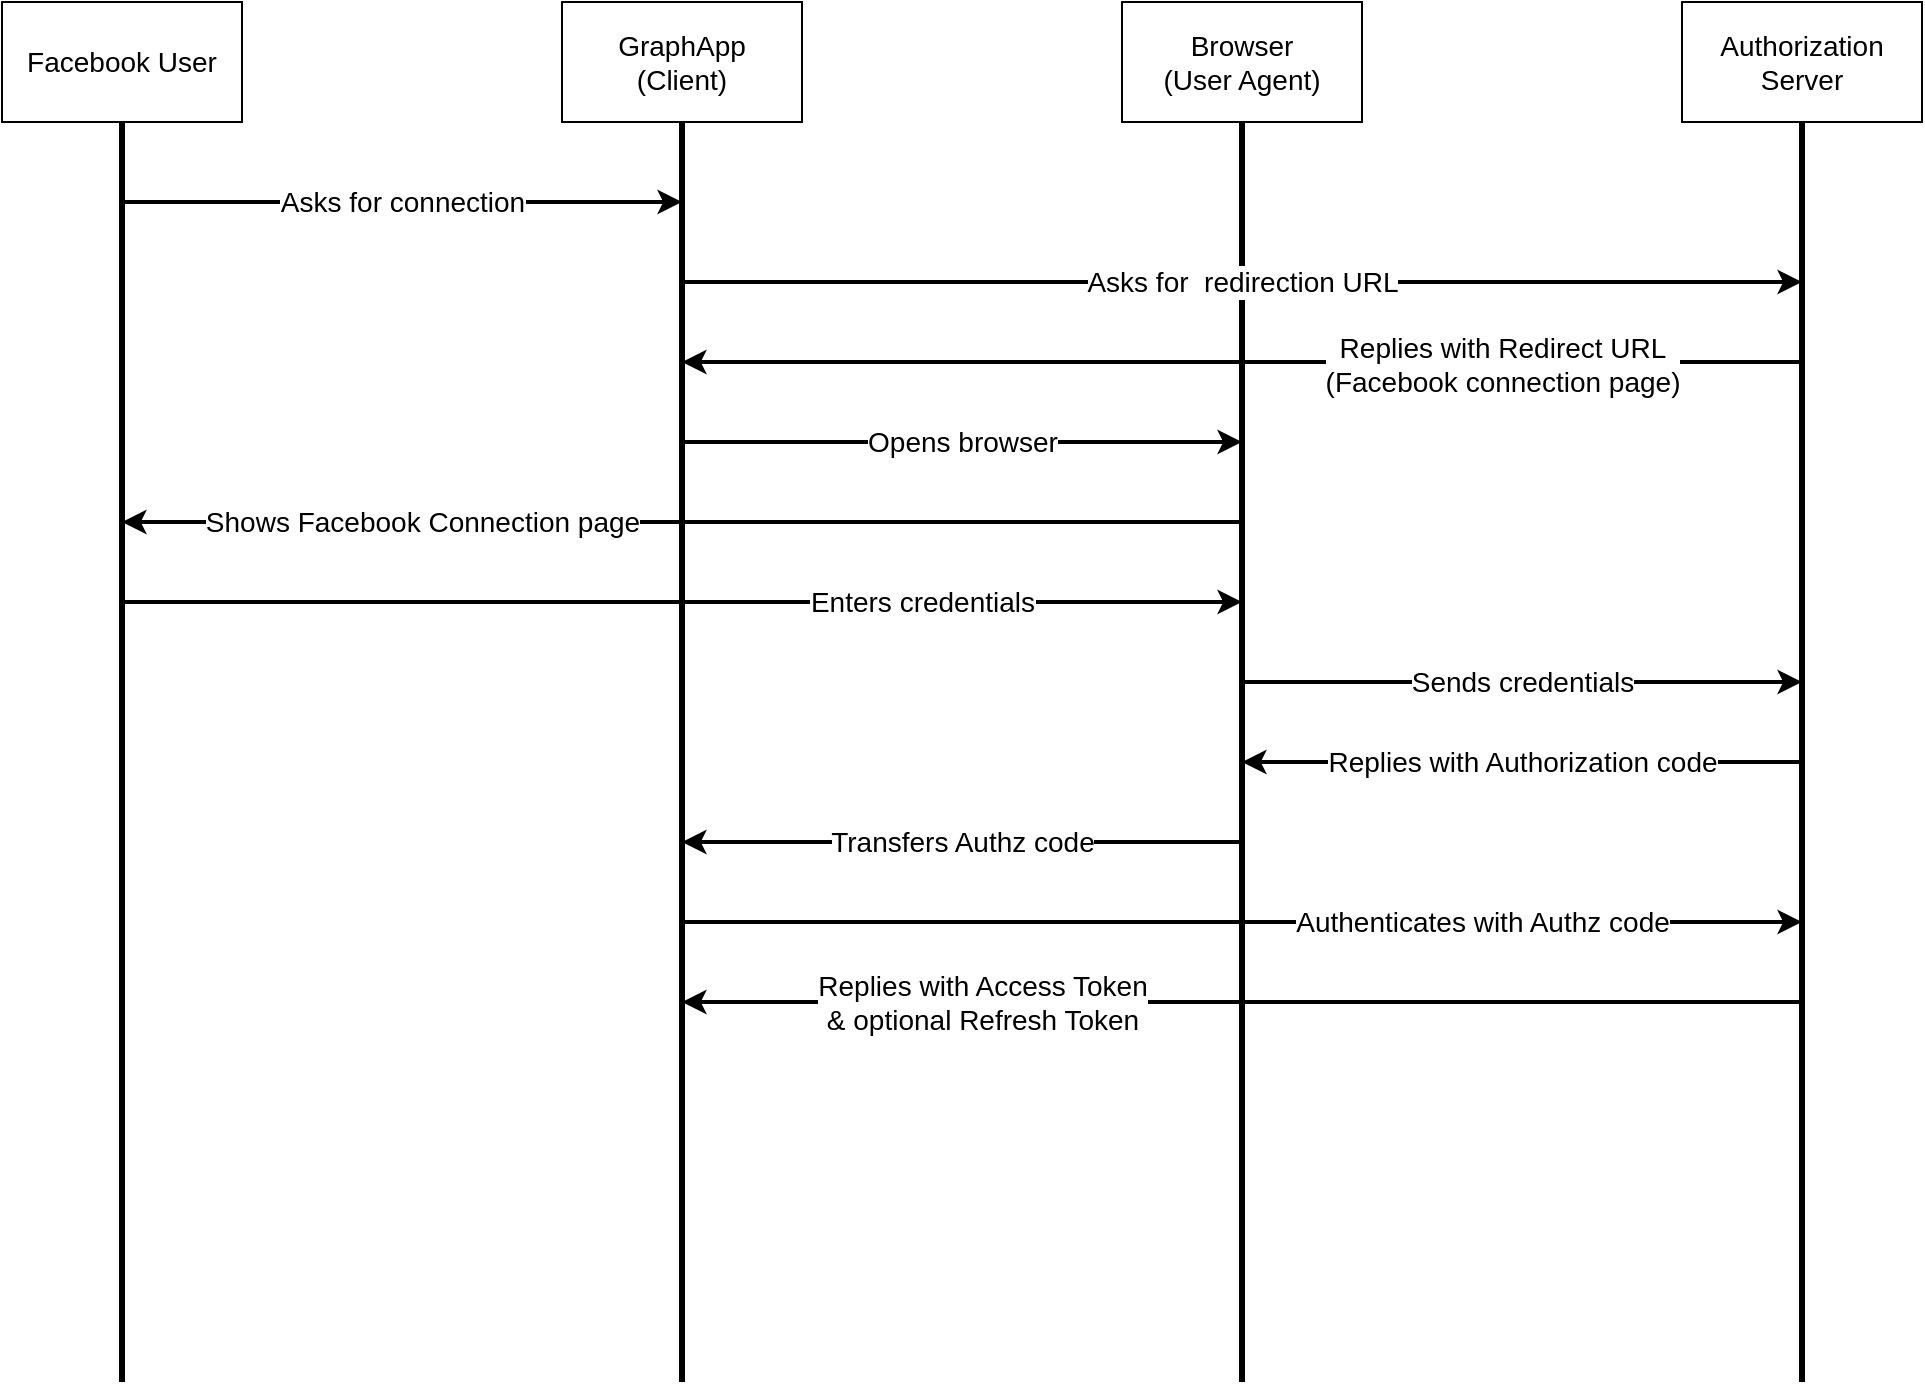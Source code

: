 <mxfile version="20.6.1" type="github">
  <diagram id="kgpKYQtTHZ0yAKxKKP6v" name="Page-1">
    <mxGraphModel dx="1301" dy="839" grid="1" gridSize="10" guides="1" tooltips="1" connect="1" arrows="1" fold="1" page="1" pageScale="1" pageWidth="1169" pageHeight="827" math="0" shadow="0">
      <root>
        <mxCell id="0" />
        <mxCell id="1" parent="0" />
        <mxCell id="yCl33F0Dx31L52aOU04u-2" value="" style="endArrow=none;html=1;rounded=0;strokeWidth=3;fontSize=14;" edge="1" parent="1" target="yCl33F0Dx31L52aOU04u-6">
          <mxGeometry width="50" height="50" relative="1" as="geometry">
            <mxPoint x="400" y="750" as="sourcePoint" />
            <mxPoint x="400" y="120" as="targetPoint" />
          </mxGeometry>
        </mxCell>
        <mxCell id="yCl33F0Dx31L52aOU04u-3" value="" style="endArrow=none;html=1;rounded=0;strokeWidth=3;fontSize=14;" edge="1" parent="1" target="yCl33F0Dx31L52aOU04u-5">
          <mxGeometry width="50" height="50" relative="1" as="geometry">
            <mxPoint x="120" y="750" as="sourcePoint" />
            <mxPoint x="120" y="120" as="targetPoint" />
          </mxGeometry>
        </mxCell>
        <mxCell id="yCl33F0Dx31L52aOU04u-4" value="" style="endArrow=none;html=1;rounded=0;strokeWidth=3;fontSize=14;" edge="1" parent="1" target="yCl33F0Dx31L52aOU04u-7">
          <mxGeometry width="50" height="50" relative="1" as="geometry">
            <mxPoint x="680" y="750" as="sourcePoint" />
            <mxPoint x="680" y="120" as="targetPoint" />
          </mxGeometry>
        </mxCell>
        <mxCell id="yCl33F0Dx31L52aOU04u-5" value="Facebook User " style="rounded=0;whiteSpace=wrap;html=1;fontSize=14;" vertex="1" parent="1">
          <mxGeometry x="60" y="60" width="120" height="60" as="geometry" />
        </mxCell>
        <mxCell id="yCl33F0Dx31L52aOU04u-6" value="&lt;div style=&quot;font-size: 14px;&quot;&gt;GraphApp&lt;/div&gt;(Client)" style="rounded=0;whiteSpace=wrap;html=1;fontSize=14;" vertex="1" parent="1">
          <mxGeometry x="340" y="60" width="120" height="60" as="geometry" />
        </mxCell>
        <mxCell id="yCl33F0Dx31L52aOU04u-7" value="&lt;div style=&quot;font-size: 14px;&quot;&gt;Browser&lt;/div&gt;&lt;div style=&quot;font-size: 14px;&quot;&gt;(User Agent)&lt;br style=&quot;font-size: 14px;&quot;&gt;&lt;/div&gt;" style="rounded=0;whiteSpace=wrap;html=1;fontSize=14;" vertex="1" parent="1">
          <mxGeometry x="620" y="60" width="120" height="60" as="geometry" />
        </mxCell>
        <mxCell id="yCl33F0Dx31L52aOU04u-8" value="" style="endArrow=none;html=1;rounded=0;strokeWidth=3;fontSize=14;" edge="1" parent="1" target="yCl33F0Dx31L52aOU04u-9">
          <mxGeometry width="50" height="50" relative="1" as="geometry">
            <mxPoint x="960" y="750" as="sourcePoint" />
            <mxPoint x="960" y="120" as="targetPoint" />
          </mxGeometry>
        </mxCell>
        <mxCell id="yCl33F0Dx31L52aOU04u-9" value="Authorization Server" style="rounded=0;whiteSpace=wrap;html=1;fontSize=14;" vertex="1" parent="1">
          <mxGeometry x="900" y="60" width="120" height="60" as="geometry" />
        </mxCell>
        <mxCell id="yCl33F0Dx31L52aOU04u-10" value="" style="endArrow=classic;html=1;rounded=0;strokeWidth=2;fontSize=14;" edge="1" parent="1">
          <mxGeometry relative="1" as="geometry">
            <mxPoint x="120" y="160" as="sourcePoint" />
            <mxPoint x="400" y="160" as="targetPoint" />
          </mxGeometry>
        </mxCell>
        <mxCell id="yCl33F0Dx31L52aOU04u-11" value="Asks for connection" style="edgeLabel;resizable=0;html=1;align=center;verticalAlign=middle;fontSize=14;" connectable="0" vertex="1" parent="yCl33F0Dx31L52aOU04u-10">
          <mxGeometry relative="1" as="geometry" />
        </mxCell>
        <mxCell id="yCl33F0Dx31L52aOU04u-12" value="" style="endArrow=classic;html=1;rounded=0;strokeWidth=2;fontSize=14;" edge="1" parent="1">
          <mxGeometry relative="1" as="geometry">
            <mxPoint x="400" y="200" as="sourcePoint" />
            <mxPoint x="960" y="200" as="targetPoint" />
          </mxGeometry>
        </mxCell>
        <mxCell id="yCl33F0Dx31L52aOU04u-13" value="Asks for&amp;nbsp; redirection URL" style="edgeLabel;resizable=0;html=1;align=center;verticalAlign=middle;fontSize=14;" connectable="0" vertex="1" parent="yCl33F0Dx31L52aOU04u-12">
          <mxGeometry relative="1" as="geometry" />
        </mxCell>
        <mxCell id="yCl33F0Dx31L52aOU04u-14" value="" style="endArrow=classic;html=1;rounded=0;strokeWidth=2;fontSize=14;" edge="1" parent="1">
          <mxGeometry relative="1" as="geometry">
            <mxPoint x="960" y="240" as="sourcePoint" />
            <mxPoint x="400" y="240" as="targetPoint" />
          </mxGeometry>
        </mxCell>
        <mxCell id="yCl33F0Dx31L52aOU04u-16" value="Replies with Redirect URL &lt;br&gt;&lt;div&gt;(Facebook connection page)&lt;/div&gt;" style="edgeLabel;html=1;align=center;verticalAlign=middle;resizable=0;points=[];fontSize=14;" vertex="1" connectable="0" parent="yCl33F0Dx31L52aOU04u-14">
          <mxGeometry x="-0.308" y="1" relative="1" as="geometry">
            <mxPoint x="44" as="offset" />
          </mxGeometry>
        </mxCell>
        <mxCell id="yCl33F0Dx31L52aOU04u-19" value="" style="endArrow=classic;html=1;rounded=0;strokeWidth=2;fontSize=14;" edge="1" parent="1">
          <mxGeometry relative="1" as="geometry">
            <mxPoint x="400" y="280" as="sourcePoint" />
            <mxPoint x="680" y="280" as="targetPoint" />
          </mxGeometry>
        </mxCell>
        <mxCell id="yCl33F0Dx31L52aOU04u-20" value="Opens browser" style="edgeLabel;resizable=0;html=1;align=center;verticalAlign=middle;fontSize=14;" connectable="0" vertex="1" parent="yCl33F0Dx31L52aOU04u-19">
          <mxGeometry relative="1" as="geometry" />
        </mxCell>
        <mxCell id="yCl33F0Dx31L52aOU04u-21" value="" style="endArrow=classic;html=1;rounded=0;strokeWidth=2;fontSize=14;" edge="1" parent="1">
          <mxGeometry relative="1" as="geometry">
            <mxPoint x="680" y="320" as="sourcePoint" />
            <mxPoint x="120" y="320" as="targetPoint" />
          </mxGeometry>
        </mxCell>
        <mxCell id="yCl33F0Dx31L52aOU04u-22" value="Shows Facebook Connection page" style="edgeLabel;resizable=0;html=1;align=center;verticalAlign=middle;fontSize=14;" connectable="0" vertex="1" parent="yCl33F0Dx31L52aOU04u-21">
          <mxGeometry relative="1" as="geometry">
            <mxPoint x="-130" as="offset" />
          </mxGeometry>
        </mxCell>
        <mxCell id="yCl33F0Dx31L52aOU04u-23" value="" style="endArrow=classic;html=1;rounded=0;strokeWidth=2;fontSize=14;" edge="1" parent="1">
          <mxGeometry relative="1" as="geometry">
            <mxPoint x="120" y="360" as="sourcePoint" />
            <mxPoint x="680" y="360" as="targetPoint" />
            <Array as="points">
              <mxPoint x="430" y="360" />
            </Array>
          </mxGeometry>
        </mxCell>
        <mxCell id="yCl33F0Dx31L52aOU04u-24" value="Enters credentials" style="edgeLabel;resizable=0;html=1;align=center;verticalAlign=middle;fontSize=14;" connectable="0" vertex="1" parent="yCl33F0Dx31L52aOU04u-23">
          <mxGeometry relative="1" as="geometry">
            <mxPoint x="120" as="offset" />
          </mxGeometry>
        </mxCell>
        <mxCell id="yCl33F0Dx31L52aOU04u-25" value="" style="endArrow=classic;html=1;rounded=0;strokeWidth=2;fontSize=14;" edge="1" parent="1">
          <mxGeometry relative="1" as="geometry">
            <mxPoint x="680" y="400" as="sourcePoint" />
            <mxPoint x="960" y="400" as="targetPoint" />
          </mxGeometry>
        </mxCell>
        <mxCell id="yCl33F0Dx31L52aOU04u-26" value="Sends credentials" style="edgeLabel;resizable=0;html=1;align=center;verticalAlign=middle;fontSize=14;" connectable="0" vertex="1" parent="yCl33F0Dx31L52aOU04u-25">
          <mxGeometry relative="1" as="geometry" />
        </mxCell>
        <mxCell id="yCl33F0Dx31L52aOU04u-28" value="" style="endArrow=classic;html=1;rounded=0;strokeWidth=2;fontSize=14;" edge="1" parent="1">
          <mxGeometry relative="1" as="geometry">
            <mxPoint x="960" y="440" as="sourcePoint" />
            <mxPoint x="680" y="440" as="targetPoint" />
          </mxGeometry>
        </mxCell>
        <mxCell id="yCl33F0Dx31L52aOU04u-29" value="&lt;div style=&quot;font-size: 14px;&quot;&gt;Replies with Authorization code&lt;/div&gt;" style="edgeLabel;resizable=0;html=1;align=center;verticalAlign=middle;fontSize=14;" connectable="0" vertex="1" parent="yCl33F0Dx31L52aOU04u-28">
          <mxGeometry relative="1" as="geometry">
            <mxPoint as="offset" />
          </mxGeometry>
        </mxCell>
        <mxCell id="yCl33F0Dx31L52aOU04u-32" value="" style="endArrow=classic;html=1;rounded=0;strokeWidth=2;fontSize=14;" edge="1" parent="1">
          <mxGeometry relative="1" as="geometry">
            <mxPoint x="680" y="480" as="sourcePoint" />
            <mxPoint x="400" y="480" as="targetPoint" />
          </mxGeometry>
        </mxCell>
        <mxCell id="yCl33F0Dx31L52aOU04u-33" value="Transfers Authz code " style="edgeLabel;resizable=0;html=1;align=center;verticalAlign=middle;fontSize=14;" connectable="0" vertex="1" parent="yCl33F0Dx31L52aOU04u-32">
          <mxGeometry relative="1" as="geometry" />
        </mxCell>
        <mxCell id="yCl33F0Dx31L52aOU04u-34" value="" style="endArrow=classic;html=1;rounded=0;strokeWidth=2;fontSize=14;" edge="1" parent="1">
          <mxGeometry relative="1" as="geometry">
            <mxPoint x="400" y="520" as="sourcePoint" />
            <mxPoint x="960" y="520" as="targetPoint" />
          </mxGeometry>
        </mxCell>
        <mxCell id="yCl33F0Dx31L52aOU04u-35" value="Authenticates with Authz code " style="edgeLabel;resizable=0;html=1;align=center;verticalAlign=middle;fontSize=14;" connectable="0" vertex="1" parent="yCl33F0Dx31L52aOU04u-34">
          <mxGeometry relative="1" as="geometry">
            <mxPoint x="120" as="offset" />
          </mxGeometry>
        </mxCell>
        <mxCell id="yCl33F0Dx31L52aOU04u-36" value="" style="endArrow=classic;html=1;rounded=0;strokeWidth=2;fontSize=14;" edge="1" parent="1">
          <mxGeometry relative="1" as="geometry">
            <mxPoint x="960" y="560" as="sourcePoint" />
            <mxPoint x="400" y="560" as="targetPoint" />
          </mxGeometry>
        </mxCell>
        <mxCell id="yCl33F0Dx31L52aOU04u-37" value="&lt;div style=&quot;font-size: 14px;&quot;&gt;Replies with Access Token &lt;br style=&quot;font-size: 14px;&quot;&gt;&lt;/div&gt;&lt;div style=&quot;font-size: 14px;&quot;&gt;&amp;amp; optional Refresh Token&lt;/div&gt;" style="edgeLabel;resizable=0;html=1;align=center;verticalAlign=middle;fontSize=14;" connectable="0" vertex="1" parent="yCl33F0Dx31L52aOU04u-36">
          <mxGeometry relative="1" as="geometry">
            <mxPoint x="-130" as="offset" />
          </mxGeometry>
        </mxCell>
      </root>
    </mxGraphModel>
  </diagram>
</mxfile>
